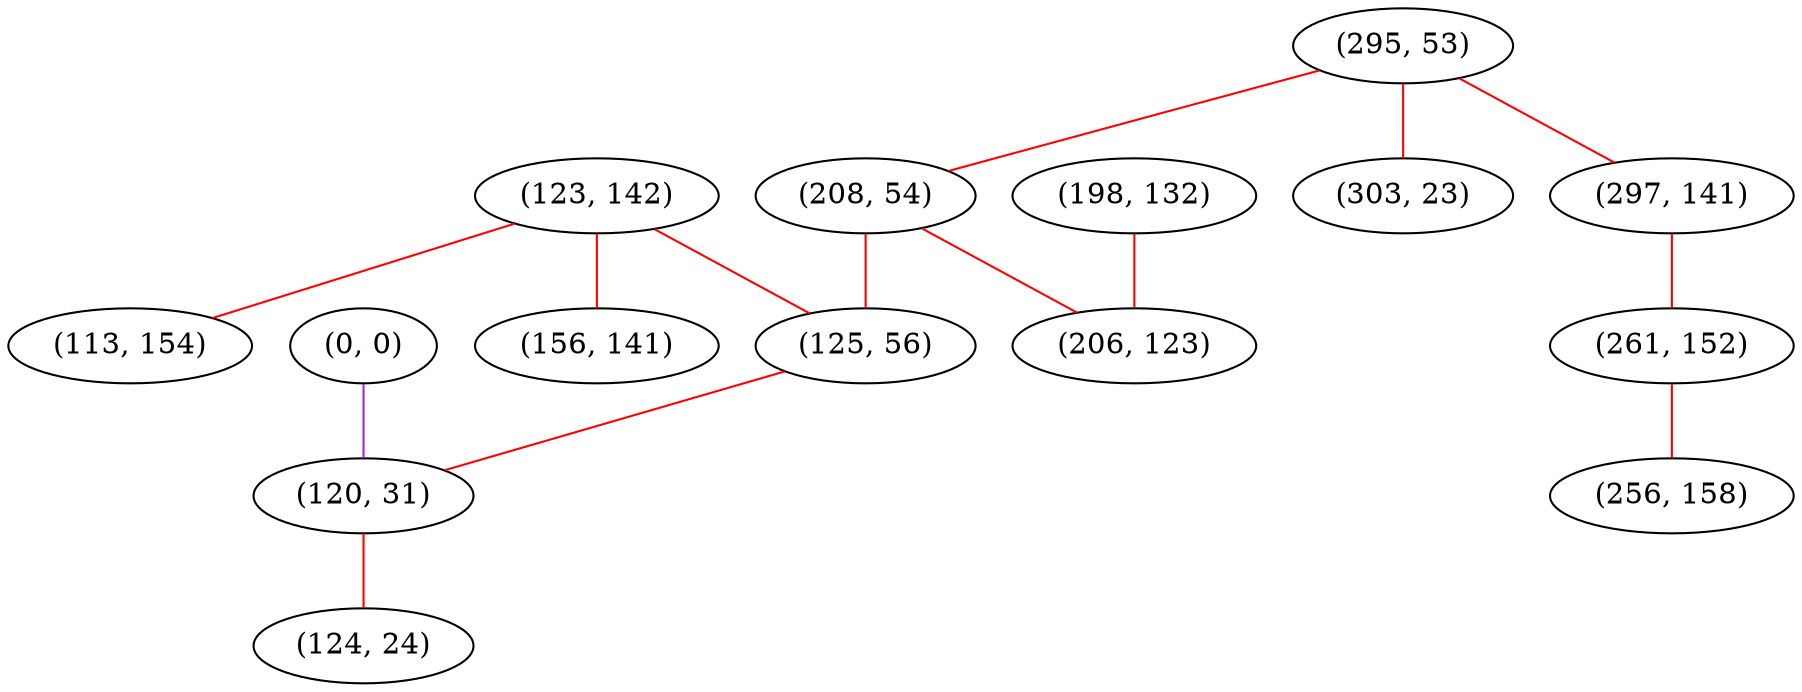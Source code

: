 graph "" {
"(198, 132)";
"(295, 53)";
"(303, 23)";
"(123, 142)";
"(208, 54)";
"(297, 141)";
"(261, 152)";
"(206, 123)";
"(156, 141)";
"(0, 0)";
"(125, 56)";
"(113, 154)";
"(256, 158)";
"(120, 31)";
"(124, 24)";
"(198, 132)" -- "(206, 123)"  [color=red, key=0, weight=1];
"(295, 53)" -- "(208, 54)"  [color=red, key=0, weight=1];
"(295, 53)" -- "(303, 23)"  [color=red, key=0, weight=1];
"(295, 53)" -- "(297, 141)"  [color=red, key=0, weight=1];
"(123, 142)" -- "(113, 154)"  [color=red, key=0, weight=1];
"(123, 142)" -- "(156, 141)"  [color=red, key=0, weight=1];
"(123, 142)" -- "(125, 56)"  [color=red, key=0, weight=1];
"(208, 54)" -- "(206, 123)"  [color=red, key=0, weight=1];
"(208, 54)" -- "(125, 56)"  [color=red, key=0, weight=1];
"(297, 141)" -- "(261, 152)"  [color=red, key=0, weight=1];
"(261, 152)" -- "(256, 158)"  [color=red, key=0, weight=1];
"(0, 0)" -- "(120, 31)"  [color=purple, key=0, weight=4];
"(125, 56)" -- "(120, 31)"  [color=red, key=0, weight=1];
"(120, 31)" -- "(124, 24)"  [color=red, key=0, weight=1];
}
